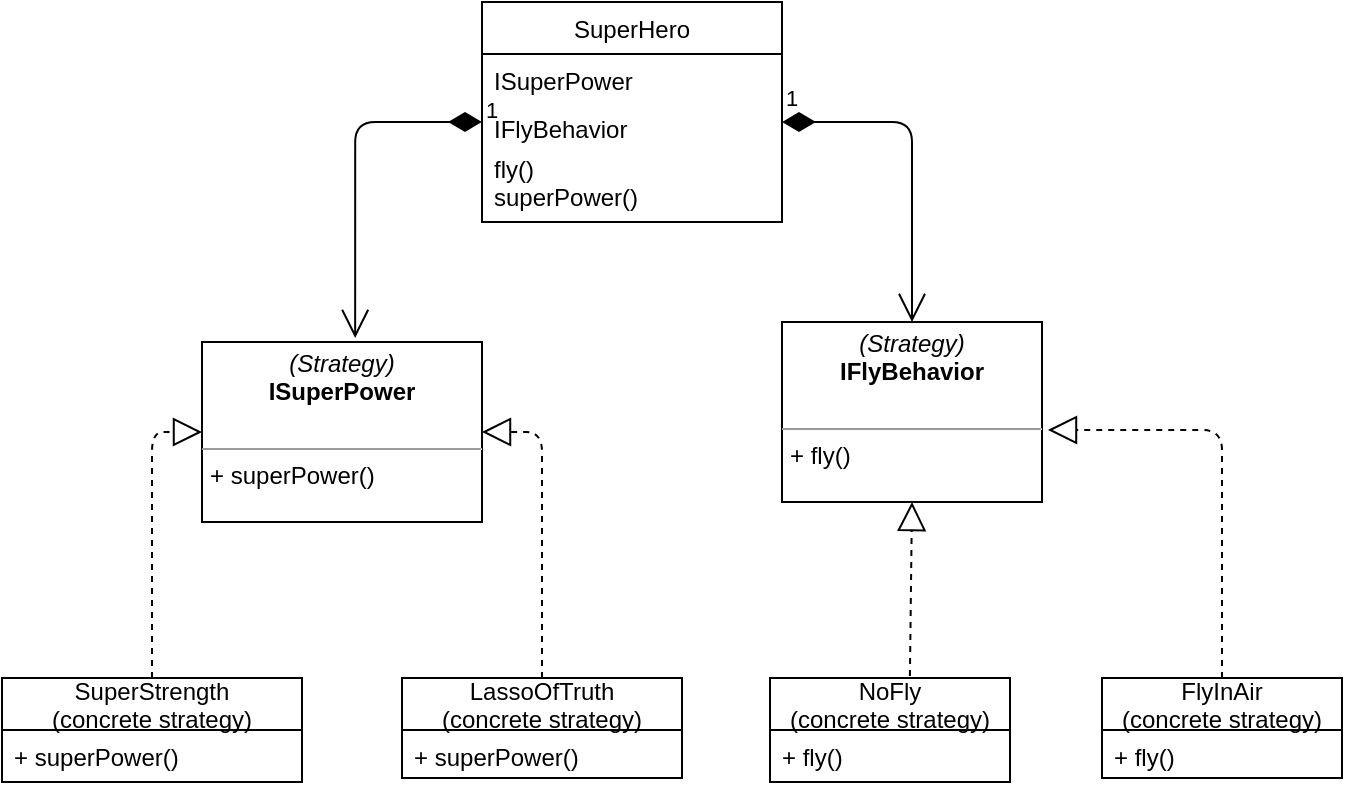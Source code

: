 <mxfile version="13.6.1" type="device"><diagram id="C5RBs43oDa-KdzZeNtuy" name="Page-1"><mxGraphModel dx="1412" dy="731" grid="1" gridSize="10" guides="1" tooltips="1" connect="1" arrows="1" fold="1" page="1" pageScale="1" pageWidth="827" pageHeight="1169" math="0" shadow="0"><root><mxCell id="WIyWlLk6GJQsqaUBKTNV-0"/><mxCell id="WIyWlLk6GJQsqaUBKTNV-1" parent="WIyWlLk6GJQsqaUBKTNV-0"/><mxCell id="TIfhE74HXYmCwz53ARbg-26" value="&lt;p style=&quot;margin: 0px ; margin-top: 4px ; text-align: center&quot;&gt;&lt;i&gt;(Strategy)&lt;/i&gt;&lt;br&gt;&lt;b&gt;IFlyBehavior&lt;/b&gt;&lt;/p&gt;&lt;p style=&quot;margin: 0px ; margin-left: 4px&quot;&gt;&lt;br&gt;&lt;/p&gt;&lt;hr size=&quot;1&quot;&gt;&lt;p style=&quot;margin: 0px ; margin-left: 4px&quot;&gt;+ fly()&lt;br&gt;&lt;/p&gt;" style="verticalAlign=top;align=left;overflow=fill;fontSize=12;fontFamily=Helvetica;html=1;" vertex="1" parent="WIyWlLk6GJQsqaUBKTNV-1"><mxGeometry x="420" y="200" width="130" height="90" as="geometry"/></mxCell><mxCell id="TIfhE74HXYmCwz53ARbg-41" value="&lt;p style=&quot;margin: 0px ; margin-top: 4px ; text-align: center&quot;&gt;&lt;i&gt;(Strategy)&lt;/i&gt;&lt;br&gt;&lt;b&gt;ISuperPower&lt;/b&gt;&lt;/p&gt;&lt;p style=&quot;margin: 0px ; margin-left: 4px&quot;&gt;&lt;br&gt;&lt;/p&gt;&lt;hr size=&quot;1&quot;&gt;&lt;p style=&quot;margin: 0px ; margin-left: 4px&quot;&gt;+ superPower()&lt;br&gt;&lt;/p&gt;" style="verticalAlign=top;align=left;overflow=fill;fontSize=12;fontFamily=Helvetica;html=1;" vertex="1" parent="WIyWlLk6GJQsqaUBKTNV-1"><mxGeometry x="130" y="210" width="140" height="90" as="geometry"/></mxCell><mxCell id="TIfhE74HXYmCwz53ARbg-48" value="1" style="endArrow=open;html=1;endSize=12;startArrow=diamondThin;startSize=14;startFill=1;edgeStyle=orthogonalEdgeStyle;align=left;verticalAlign=bottom;entryX=0.547;entryY=-0.022;entryDx=0;entryDy=0;entryPerimeter=0;exitX=0;exitY=0.5;exitDx=0;exitDy=0;" edge="1" parent="WIyWlLk6GJQsqaUBKTNV-1" source="TIfhE74HXYmCwz53ARbg-39" target="TIfhE74HXYmCwz53ARbg-41"><mxGeometry x="-1" y="3" relative="1" as="geometry"><mxPoint x="200" y="310" as="sourcePoint"/><mxPoint x="360" y="310" as="targetPoint"/></mxGeometry></mxCell><mxCell id="TIfhE74HXYmCwz53ARbg-49" value="1" style="endArrow=open;html=1;endSize=12;startArrow=diamondThin;startSize=14;startFill=1;edgeStyle=orthogonalEdgeStyle;align=left;verticalAlign=bottom;entryX=0.5;entryY=0;entryDx=0;entryDy=0;exitX=1;exitY=0.5;exitDx=0;exitDy=0;" edge="1" parent="WIyWlLk6GJQsqaUBKTNV-1" source="TIfhE74HXYmCwz53ARbg-39" target="TIfhE74HXYmCwz53ARbg-26"><mxGeometry x="-1" y="3" relative="1" as="geometry"><mxPoint x="200" y="310" as="sourcePoint"/><mxPoint x="360" y="310" as="targetPoint"/></mxGeometry></mxCell><mxCell id="TIfhE74HXYmCwz53ARbg-37" value="SuperHero" style="swimlane;fontStyle=0;childLayout=stackLayout;horizontal=1;startSize=26;fillColor=none;horizontalStack=0;resizeParent=1;resizeParentMax=0;resizeLast=0;collapsible=1;marginBottom=0;" vertex="1" parent="WIyWlLk6GJQsqaUBKTNV-1"><mxGeometry x="270" y="40" width="150" height="110" as="geometry"/></mxCell><mxCell id="TIfhE74HXYmCwz53ARbg-38" value="ISuperPower" style="text;strokeColor=none;fillColor=none;align=left;verticalAlign=top;spacingLeft=4;spacingRight=4;overflow=hidden;rotatable=0;points=[[0,0.5],[1,0.5]];portConstraint=eastwest;" vertex="1" parent="TIfhE74HXYmCwz53ARbg-37"><mxGeometry y="26" width="150" height="24" as="geometry"/></mxCell><mxCell id="TIfhE74HXYmCwz53ARbg-39" value="IFlyBehavior" style="text;strokeColor=none;fillColor=none;align=left;verticalAlign=top;spacingLeft=4;spacingRight=4;overflow=hidden;rotatable=0;points=[[0,0.5],[1,0.5]];portConstraint=eastwest;" vertex="1" parent="TIfhE74HXYmCwz53ARbg-37"><mxGeometry y="50" width="150" height="20" as="geometry"/></mxCell><mxCell id="TIfhE74HXYmCwz53ARbg-40" value="fly()&#10;superPower()" style="text;strokeColor=none;fillColor=none;align=left;verticalAlign=top;spacingLeft=4;spacingRight=4;overflow=hidden;rotatable=0;points=[[0,0.5],[1,0.5]];portConstraint=eastwest;" vertex="1" parent="TIfhE74HXYmCwz53ARbg-37"><mxGeometry y="70" width="150" height="40" as="geometry"/></mxCell><mxCell id="TIfhE74HXYmCwz53ARbg-27" value="NoFly&#10;(concrete strategy)" style="swimlane;fontStyle=0;childLayout=stackLayout;horizontal=1;startSize=26;fillColor=none;horizontalStack=0;resizeParent=1;resizeParentMax=0;resizeLast=0;collapsible=1;marginBottom=0;" vertex="1" parent="WIyWlLk6GJQsqaUBKTNV-1"><mxGeometry x="414" y="378" width="120" height="52" as="geometry"/></mxCell><mxCell id="TIfhE74HXYmCwz53ARbg-28" value="+ fly()" style="text;strokeColor=none;fillColor=none;align=left;verticalAlign=top;spacingLeft=4;spacingRight=4;overflow=hidden;rotatable=0;points=[[0,0.5],[1,0.5]];portConstraint=eastwest;" vertex="1" parent="TIfhE74HXYmCwz53ARbg-27"><mxGeometry y="26" width="120" height="26" as="geometry"/></mxCell><mxCell id="TIfhE74HXYmCwz53ARbg-46" value="LassoOfTruth&#10;(concrete strategy)" style="swimlane;fontStyle=0;childLayout=stackLayout;horizontal=1;startSize=26;fillColor=none;horizontalStack=0;resizeParent=1;resizeParentMax=0;resizeLast=0;collapsible=1;marginBottom=0;" vertex="1" parent="WIyWlLk6GJQsqaUBKTNV-1"><mxGeometry x="230" y="378" width="140" height="50" as="geometry"/></mxCell><mxCell id="TIfhE74HXYmCwz53ARbg-47" value="+ superPower()" style="text;strokeColor=none;fillColor=none;align=left;verticalAlign=top;spacingLeft=4;spacingRight=4;overflow=hidden;rotatable=0;points=[[0,0.5],[1,0.5]];portConstraint=eastwest;" vertex="1" parent="TIfhE74HXYmCwz53ARbg-46"><mxGeometry y="26" width="140" height="24" as="geometry"/></mxCell><mxCell id="TIfhE74HXYmCwz53ARbg-44" value="SuperStrength&#10;(concrete strategy)" style="swimlane;fontStyle=0;childLayout=stackLayout;horizontal=1;startSize=26;fillColor=none;horizontalStack=0;resizeParent=1;resizeParentMax=0;resizeLast=0;collapsible=1;marginBottom=0;" vertex="1" parent="WIyWlLk6GJQsqaUBKTNV-1"><mxGeometry x="30" y="378" width="150" height="52" as="geometry"/></mxCell><mxCell id="TIfhE74HXYmCwz53ARbg-45" value="+ superPower()" style="text;strokeColor=none;fillColor=none;align=left;verticalAlign=top;spacingLeft=4;spacingRight=4;overflow=hidden;rotatable=0;points=[[0,0.5],[1,0.5]];portConstraint=eastwest;" vertex="1" parent="TIfhE74HXYmCwz53ARbg-44"><mxGeometry y="26" width="150" height="26" as="geometry"/></mxCell><mxCell id="TIfhE74HXYmCwz53ARbg-31" value="FlyInAir&#10;(concrete strategy)" style="swimlane;fontStyle=0;childLayout=stackLayout;horizontal=1;startSize=26;fillColor=none;horizontalStack=0;resizeParent=1;resizeParentMax=0;resizeLast=0;collapsible=1;marginBottom=0;" vertex="1" parent="WIyWlLk6GJQsqaUBKTNV-1"><mxGeometry x="580" y="378" width="120" height="50" as="geometry"/></mxCell><mxCell id="TIfhE74HXYmCwz53ARbg-32" value="+ fly()" style="text;strokeColor=none;fillColor=none;align=left;verticalAlign=top;spacingLeft=4;spacingRight=4;overflow=hidden;rotatable=0;points=[[0,0.5],[1,0.5]];portConstraint=eastwest;" vertex="1" parent="TIfhE74HXYmCwz53ARbg-31"><mxGeometry y="26" width="120" height="24" as="geometry"/></mxCell><mxCell id="TIfhE74HXYmCwz53ARbg-51" value="" style="endArrow=block;dashed=1;endFill=0;endSize=12;html=1;exitX=0.5;exitY=0;exitDx=0;exitDy=0;entryX=0;entryY=0.5;entryDx=0;entryDy=0;" edge="1" parent="WIyWlLk6GJQsqaUBKTNV-1" source="TIfhE74HXYmCwz53ARbg-44" target="TIfhE74HXYmCwz53ARbg-41"><mxGeometry width="160" relative="1" as="geometry"><mxPoint x="200" y="290" as="sourcePoint"/><mxPoint x="360" y="290" as="targetPoint"/><Array as="points"><mxPoint x="105" y="255"/></Array></mxGeometry></mxCell><mxCell id="TIfhE74HXYmCwz53ARbg-52" value="" style="endArrow=block;dashed=1;endFill=0;endSize=12;html=1;exitX=0.5;exitY=0;exitDx=0;exitDy=0;entryX=1;entryY=0.5;entryDx=0;entryDy=0;" edge="1" parent="WIyWlLk6GJQsqaUBKTNV-1" source="TIfhE74HXYmCwz53ARbg-46" target="TIfhE74HXYmCwz53ARbg-41"><mxGeometry width="160" relative="1" as="geometry"><mxPoint x="200" y="290" as="sourcePoint"/><mxPoint x="360" y="290" as="targetPoint"/><Array as="points"><mxPoint x="300" y="255"/></Array></mxGeometry></mxCell><mxCell id="TIfhE74HXYmCwz53ARbg-53" value="" style="endArrow=block;dashed=1;endFill=0;endSize=12;html=1;entryX=0.5;entryY=1;entryDx=0;entryDy=0;exitX=0.583;exitY=-0.019;exitDx=0;exitDy=0;exitPerimeter=0;" edge="1" parent="WIyWlLk6GJQsqaUBKTNV-1" source="TIfhE74HXYmCwz53ARbg-27" target="TIfhE74HXYmCwz53ARbg-26"><mxGeometry width="160" relative="1" as="geometry"><mxPoint x="200" y="290" as="sourcePoint"/><mxPoint x="360" y="290" as="targetPoint"/></mxGeometry></mxCell><mxCell id="TIfhE74HXYmCwz53ARbg-54" value="" style="endArrow=block;dashed=1;endFill=0;endSize=12;html=1;entryX=1.023;entryY=0.6;entryDx=0;entryDy=0;entryPerimeter=0;exitX=0.5;exitY=0;exitDx=0;exitDy=0;" edge="1" parent="WIyWlLk6GJQsqaUBKTNV-1" source="TIfhE74HXYmCwz53ARbg-31" target="TIfhE74HXYmCwz53ARbg-26"><mxGeometry width="160" relative="1" as="geometry"><mxPoint x="200" y="290" as="sourcePoint"/><mxPoint x="360" y="290" as="targetPoint"/><Array as="points"><mxPoint x="640" y="254"/></Array></mxGeometry></mxCell></root></mxGraphModel></diagram></mxfile>